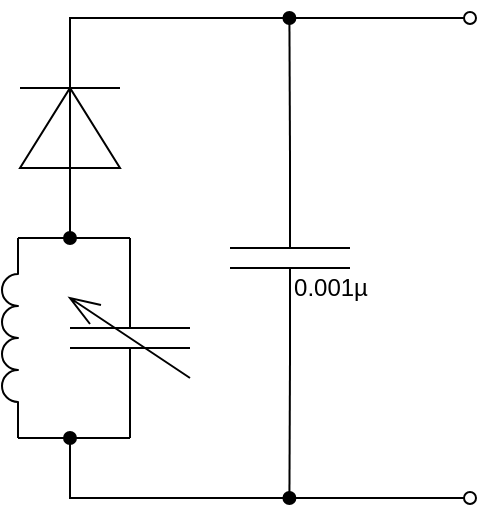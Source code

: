 <mxfile>
    <diagram id="CnmijeTSaMzdyb4Rgkv6" name="radio">
        <mxGraphModel dx="737" dy="552" grid="1" gridSize="10" guides="1" tooltips="1" connect="1" arrows="1" fold="1" page="1" pageScale="1" pageWidth="3300" pageHeight="4681" math="1" shadow="0">
            <root>
                <mxCell id="0"/>
                <mxCell id="1" parent="0"/>
                <mxCell id="8" value="" style="triangle;whiteSpace=wrap;html=1;rotation=-90;" parent="1" vertex="1">
                    <mxGeometry x="120" y="170" width="40" height="50" as="geometry"/>
                </mxCell>
                <mxCell id="5" style="edgeStyle=none;html=1;exitX=0;exitY=0.5;exitDx=0;exitDy=0;exitPerimeter=0;entryX=0;entryY=1;entryDx=0;entryDy=0;entryPerimeter=0;endArrow=none;endFill=0;" parent="1" source="2" target="3" edge="1">
                    <mxGeometry relative="1" as="geometry"/>
                </mxCell>
                <mxCell id="2" value="" style="pointerEvents=1;verticalLabelPosition=bottom;shadow=0;dashed=0;align=center;html=1;verticalAlign=top;shape=mxgraph.electrical.capacitors.variable_capacitor_1;rotation=-90;" parent="1" vertex="1">
                    <mxGeometry x="120" y="270" width="100" height="60" as="geometry"/>
                </mxCell>
                <mxCell id="4" style="edgeStyle=none;html=1;exitX=1;exitY=1;exitDx=0;exitDy=0;exitPerimeter=0;entryX=1;entryY=0.5;entryDx=0;entryDy=0;entryPerimeter=0;endArrow=none;endFill=0;" parent="1" source="3" target="2" edge="1">
                    <mxGeometry relative="1" as="geometry"/>
                </mxCell>
                <mxCell id="3" value="" style="pointerEvents=1;verticalLabelPosition=bottom;shadow=0;dashed=0;align=center;html=1;verticalAlign=top;shape=mxgraph.electrical.inductors.inductor_3;rotation=-90;" parent="1" vertex="1">
                    <mxGeometry x="60" y="296" width="100" height="8" as="geometry"/>
                </mxCell>
                <mxCell id="6" value="" style="endArrow=oval;html=1;rounded=0;endFill=0;startArrow=oval;startFill=1;" parent="1" edge="1">
                    <mxGeometry width="50" height="50" relative="1" as="geometry">
                        <mxPoint x="140" y="250" as="sourcePoint"/>
                        <mxPoint x="340" y="140" as="targetPoint"/>
                        <Array as="points">
                            <mxPoint x="140" y="140"/>
                        </Array>
                    </mxGeometry>
                </mxCell>
                <mxCell id="9" value="" style="endArrow=none;html=1;rounded=0;" parent="1" edge="1">
                    <mxGeometry width="50" height="50" relative="1" as="geometry">
                        <mxPoint x="115" y="175" as="sourcePoint"/>
                        <mxPoint x="165" y="175" as="targetPoint"/>
                    </mxGeometry>
                </mxCell>
                <mxCell id="10" value="" style="endArrow=oval;html=1;rounded=0;endFill=0;startArrow=oval;startFill=1;" parent="1" edge="1">
                    <mxGeometry width="50" height="50" relative="1" as="geometry">
                        <mxPoint x="140" y="350" as="sourcePoint"/>
                        <mxPoint x="340" y="380" as="targetPoint"/>
                        <Array as="points">
                            <mxPoint x="140" y="380"/>
                        </Array>
                    </mxGeometry>
                </mxCell>
                <mxCell id="12" style="edgeStyle=none;rounded=0;html=1;exitX=0;exitY=0.5;exitDx=0;exitDy=0;exitPerimeter=0;startArrow=none;startFill=0;endArrow=oval;endFill=1;" parent="1" source="11" edge="1">
                    <mxGeometry relative="1" as="geometry">
                        <mxPoint x="249.71" y="140.0" as="targetPoint"/>
                    </mxGeometry>
                </mxCell>
                <mxCell id="13" style="edgeStyle=none;rounded=0;html=1;exitX=1;exitY=0.5;exitDx=0;exitDy=0;exitPerimeter=0;startArrow=none;startFill=0;endArrow=oval;endFill=1;" parent="1" source="11" edge="1">
                    <mxGeometry relative="1" as="geometry">
                        <mxPoint x="249.71" y="380" as="targetPoint"/>
                    </mxGeometry>
                </mxCell>
                <mxCell id="11" value="" style="pointerEvents=1;verticalLabelPosition=bottom;shadow=0;dashed=0;align=center;html=1;verticalAlign=top;shape=mxgraph.electrical.capacitors.capacitor_1;rotation=90;" parent="1" vertex="1">
                    <mxGeometry x="200" y="230" width="100" height="60" as="geometry"/>
                </mxCell>
                <mxCell id="14" value="0.001µ" style="text;html=1;align=center;verticalAlign=middle;resizable=0;points=[];autosize=1;strokeColor=none;fillColor=none;" parent="1" vertex="1">
                    <mxGeometry x="240" y="260" width="60" height="30" as="geometry"/>
                </mxCell>
            </root>
        </mxGraphModel>
    </diagram>
    <diagram id="K5em8POVMiBVMdtGB53U" name="amp">
        <mxGraphModel dx="737" dy="552" grid="1" gridSize="10" guides="1" tooltips="1" connect="1" arrows="1" fold="1" page="1" pageScale="1" pageWidth="3300" pageHeight="4681" math="0" shadow="0">
            <root>
                <mxCell id="0"/>
                <mxCell id="1" parent="0"/>
                <mxCell id="hbI4aXOJfHoPeaqE2YRx-30" style="edgeStyle=none;rounded=0;html=1;exitX=1;exitY=0.5;exitDx=0;exitDy=0;exitPerimeter=0;startArrow=none;startFill=0;endArrow=oval;endFill=0;" parent="1" source="hbI4aXOJfHoPeaqE2YRx-3" edge="1">
                    <mxGeometry relative="1" as="geometry">
                        <mxPoint x="120" y="190.286" as="targetPoint"/>
                    </mxGeometry>
                </mxCell>
                <mxCell id="hbI4aXOJfHoPeaqE2YRx-3" value="" style="pointerEvents=1;verticalLabelPosition=bottom;shadow=0;dashed=0;align=center;html=1;verticalAlign=top;shape=mxgraph.electrical.capacitors.capacitor_5;rotation=-180;" parent="1" vertex="1">
                    <mxGeometry x="130" y="160" width="100" height="60" as="geometry"/>
                </mxCell>
                <mxCell id="hbI4aXOJfHoPeaqE2YRx-18" style="edgeStyle=none;rounded=0;html=1;exitX=0;exitY=0.5;exitDx=0;exitDy=0;exitPerimeter=0;entryX=0;entryY=0.5;entryDx=0;entryDy=0;entryPerimeter=0;startArrow=none;startFill=0;endArrow=oval;endFill=1;" parent="1" source="hbI4aXOJfHoPeaqE2YRx-4" target="hbI4aXOJfHoPeaqE2YRx-3" edge="1">
                    <mxGeometry relative="1" as="geometry"/>
                </mxCell>
                <mxCell id="hbI4aXOJfHoPeaqE2YRx-4" value="" style="pointerEvents=1;verticalLabelPosition=bottom;shadow=0;dashed=0;align=center;html=1;verticalAlign=top;shape=mxgraph.electrical.resistors.resistor_1;rotation=90;" parent="1" vertex="1">
                    <mxGeometry x="180" y="300" width="100" height="20" as="geometry"/>
                </mxCell>
                <mxCell id="hbI4aXOJfHoPeaqE2YRx-6" value="" style="triangle;whiteSpace=wrap;html=1;" parent="1" vertex="1">
                    <mxGeometry x="280" y="180" width="50" height="60" as="geometry"/>
                </mxCell>
                <mxCell id="hbI4aXOJfHoPeaqE2YRx-7" value="" style="endArrow=none;html=1;" parent="1" edge="1">
                    <mxGeometry width="50" height="50" relative="1" as="geometry">
                        <mxPoint x="230" y="190" as="sourcePoint"/>
                        <mxPoint x="280" y="190" as="targetPoint"/>
                    </mxGeometry>
                </mxCell>
                <mxCell id="hbI4aXOJfHoPeaqE2YRx-8" value="" style="endArrow=none;html=1;rounded=0;exitX=1;exitY=0.5;exitDx=0;exitDy=0;exitPerimeter=0;endFill=0;startArrow=oval;startFill=1;" parent="1" source="hbI4aXOJfHoPeaqE2YRx-13" edge="1">
                    <mxGeometry width="50" height="50" relative="1" as="geometry">
                        <mxPoint x="280" y="270" as="sourcePoint"/>
                        <mxPoint x="280" y="230" as="targetPoint"/>
                        <Array as="points">
                            <mxPoint x="260" y="310"/>
                            <mxPoint x="260" y="230"/>
                        </Array>
                    </mxGeometry>
                </mxCell>
                <mxCell id="hbI4aXOJfHoPeaqE2YRx-11" value="" style="group" parent="1" vertex="1" connectable="0">
                    <mxGeometry x="282" y="187" width="10" height="10" as="geometry"/>
                </mxCell>
                <mxCell id="hbI4aXOJfHoPeaqE2YRx-9" value="" style="endArrow=none;html=1;rounded=0;" parent="hbI4aXOJfHoPeaqE2YRx-11" edge="1">
                    <mxGeometry width="50" height="50" relative="1" as="geometry">
                        <mxPoint y="5" as="sourcePoint"/>
                        <mxPoint x="10" y="5" as="targetPoint"/>
                    </mxGeometry>
                </mxCell>
                <mxCell id="hbI4aXOJfHoPeaqE2YRx-10" value="" style="endArrow=none;html=1;rounded=0;" parent="hbI4aXOJfHoPeaqE2YRx-11" edge="1">
                    <mxGeometry width="50" height="50" relative="1" as="geometry">
                        <mxPoint x="5" as="sourcePoint"/>
                        <mxPoint x="5" y="10" as="targetPoint"/>
                    </mxGeometry>
                </mxCell>
                <mxCell id="hbI4aXOJfHoPeaqE2YRx-12" value="" style="endArrow=none;html=1;rounded=0;" parent="1" edge="1">
                    <mxGeometry width="50" height="50" relative="1" as="geometry">
                        <mxPoint x="282" y="228" as="sourcePoint"/>
                        <mxPoint x="292" y="228" as="targetPoint"/>
                    </mxGeometry>
                </mxCell>
                <mxCell id="hbI4aXOJfHoPeaqE2YRx-15" style="edgeStyle=none;rounded=0;html=1;endArrow=none;endFill=0;entryX=1;entryY=0.5;entryDx=0;entryDy=0;exitX=0;exitY=0.5;exitDx=0;exitDy=0;exitPerimeter=0;startArrow=oval;startFill=1;" parent="1" source="hbI4aXOJfHoPeaqE2YRx-13" target="hbI4aXOJfHoPeaqE2YRx-6" edge="1">
                    <mxGeometry relative="1" as="geometry">
                        <mxPoint x="340" y="205" as="targetPoint"/>
                        <mxPoint x="370" y="210" as="sourcePoint"/>
                    </mxGeometry>
                </mxCell>
                <mxCell id="hbI4aXOJfHoPeaqE2YRx-13" value="" style="pointerEvents=1;verticalLabelPosition=bottom;shadow=0;dashed=0;align=center;html=1;verticalAlign=top;shape=mxgraph.electrical.resistors.resistor_1;rotation=90;" parent="1" vertex="1">
                    <mxGeometry x="310" y="250" width="100" height="20" as="geometry"/>
                </mxCell>
                <mxCell id="hbI4aXOJfHoPeaqE2YRx-16" value="" style="pointerEvents=1;verticalLabelPosition=bottom;shadow=0;dashed=0;align=center;html=1;verticalAlign=top;shape=mxgraph.electrical.resistors.resistor_1;rotation=90;" parent="1" vertex="1">
                    <mxGeometry x="310" y="350" width="100" height="20" as="geometry"/>
                </mxCell>
                <mxCell id="hbI4aXOJfHoPeaqE2YRx-20" style="edgeStyle=none;rounded=0;html=1;exitX=0.5;exitY=0;exitDx=0;exitDy=0;exitPerimeter=0;entryX=1;entryY=0.5;entryDx=0;entryDy=0;entryPerimeter=0;startArrow=none;startFill=0;endArrow=none;endFill=0;" parent="1" source="hbI4aXOJfHoPeaqE2YRx-19" target="hbI4aXOJfHoPeaqE2YRx-4" edge="1">
                    <mxGeometry relative="1" as="geometry"/>
                </mxCell>
                <mxCell id="hbI4aXOJfHoPeaqE2YRx-19" value="" style="pointerEvents=1;verticalLabelPosition=bottom;shadow=0;dashed=0;align=center;html=1;verticalAlign=top;shape=mxgraph.electrical.signal_sources.signal_ground;" parent="1" vertex="1">
                    <mxGeometry x="220" y="410" width="20" height="20" as="geometry"/>
                </mxCell>
                <mxCell id="hbI4aXOJfHoPeaqE2YRx-21" value="" style="pointerEvents=1;verticalLabelPosition=bottom;shadow=0;dashed=0;align=center;html=1;verticalAlign=top;shape=mxgraph.electrical.signal_sources.signal_ground;" parent="1" vertex="1">
                    <mxGeometry x="350" y="410" width="20" height="20" as="geometry"/>
                </mxCell>
                <mxCell id="hbI4aXOJfHoPeaqE2YRx-22" value="" style="pointerEvents=1;verticalLabelPosition=bottom;shadow=0;dashed=0;align=center;html=1;verticalAlign=top;shape=mxgraph.electrical.resistors.resistor_1;" parent="1" vertex="1">
                    <mxGeometry x="360" y="200" width="100" height="20" as="geometry"/>
                </mxCell>
                <mxCell id="hbI4aXOJfHoPeaqE2YRx-31" style="edgeStyle=none;rounded=0;html=1;exitX=1;exitY=0.5;exitDx=0;exitDy=0;exitPerimeter=0;startArrow=none;startFill=0;endArrow=oval;endFill=0;" parent="1" source="hbI4aXOJfHoPeaqE2YRx-23" edge="1">
                    <mxGeometry relative="1" as="geometry">
                        <mxPoint x="550" y="210" as="targetPoint"/>
                    </mxGeometry>
                </mxCell>
                <mxCell id="hbI4aXOJfHoPeaqE2YRx-23" value="" style="pointerEvents=1;verticalLabelPosition=bottom;shadow=0;dashed=0;align=center;html=1;verticalAlign=top;shape=mxgraph.electrical.capacitors.capacitor_5;" parent="1" vertex="1">
                    <mxGeometry x="444" y="180" width="100" height="60" as="geometry"/>
                </mxCell>
                <mxCell id="hbI4aXOJfHoPeaqE2YRx-24" value="10µF" style="text;html=1;align=center;verticalAlign=middle;resizable=0;points=[];autosize=1;strokeColor=none;fillColor=none;" parent="1" vertex="1">
                    <mxGeometry x="155" y="210" width="50" height="30" as="geometry"/>
                </mxCell>
                <mxCell id="hbI4aXOJfHoPeaqE2YRx-25" value="10kΩ" style="text;html=1;align=center;verticalAlign=middle;resizable=0;points=[];autosize=1;strokeColor=none;fillColor=none;" parent="1" vertex="1">
                    <mxGeometry x="180" y="295" width="50" height="30" as="geometry"/>
                </mxCell>
                <mxCell id="hbI4aXOJfHoPeaqE2YRx-26" value="10kΩ" style="text;html=1;align=center;verticalAlign=middle;resizable=0;points=[];autosize=1;strokeColor=none;fillColor=none;" parent="1" vertex="1">
                    <mxGeometry x="310" y="345" width="50" height="30" as="geometry"/>
                </mxCell>
                <mxCell id="hbI4aXOJfHoPeaqE2YRx-27" value="47kΩ" style="text;html=1;align=center;verticalAlign=middle;resizable=0;points=[];autosize=1;strokeColor=none;fillColor=none;" parent="1" vertex="1">
                    <mxGeometry x="310" y="245" width="50" height="30" as="geometry"/>
                </mxCell>
                <mxCell id="hbI4aXOJfHoPeaqE2YRx-28" value="47Ω" style="text;html=1;align=center;verticalAlign=middle;resizable=0;points=[];autosize=1;strokeColor=none;fillColor=none;" parent="1" vertex="1">
                    <mxGeometry x="385" y="215" width="50" height="30" as="geometry"/>
                </mxCell>
                <mxCell id="hbI4aXOJfHoPeaqE2YRx-29" value="470µF" style="text;html=1;align=center;verticalAlign=middle;resizable=0;points=[];autosize=1;strokeColor=none;fillColor=none;" parent="1" vertex="1">
                    <mxGeometry x="464" y="230" width="60" height="30" as="geometry"/>
                </mxCell>
                <mxCell id="hbI4aXOJfHoPeaqE2YRx-32" value="IN" style="text;html=1;align=center;verticalAlign=middle;resizable=0;points=[];autosize=1;strokeColor=none;fillColor=none;" parent="1" vertex="1">
                    <mxGeometry x="100" y="187" width="40" height="30" as="geometry"/>
                </mxCell>
                <mxCell id="hbI4aXOJfHoPeaqE2YRx-33" value="OUT" style="text;html=1;align=center;verticalAlign=middle;resizable=0;points=[];autosize=1;strokeColor=none;fillColor=none;" parent="1" vertex="1">
                    <mxGeometry x="524" y="210" width="50" height="30" as="geometry"/>
                </mxCell>
                <mxCell id="hbI4aXOJfHoPeaqE2YRx-34" value="GND" style="text;html=1;align=center;verticalAlign=middle;resizable=0;points=[];autosize=1;strokeColor=none;fillColor=none;" parent="1" vertex="1">
                    <mxGeometry x="205" y="425" width="50" height="30" as="geometry"/>
                </mxCell>
                <mxCell id="hbI4aXOJfHoPeaqE2YRx-35" value="GND" style="text;html=1;align=center;verticalAlign=middle;resizable=0;points=[];autosize=1;strokeColor=none;fillColor=none;" parent="1" vertex="1">
                    <mxGeometry x="335" y="425" width="50" height="30" as="geometry"/>
                </mxCell>
                <mxCell id="hbI4aXOJfHoPeaqE2YRx-36" value="NJM4580DD" style="text;html=1;align=center;verticalAlign=middle;resizable=0;points=[];autosize=1;strokeColor=none;fillColor=none;" parent="1" vertex="1">
                    <mxGeometry x="255" y="157" width="90" height="30" as="geometry"/>
                </mxCell>
            </root>
        </mxGraphModel>
    </diagram>
</mxfile>
